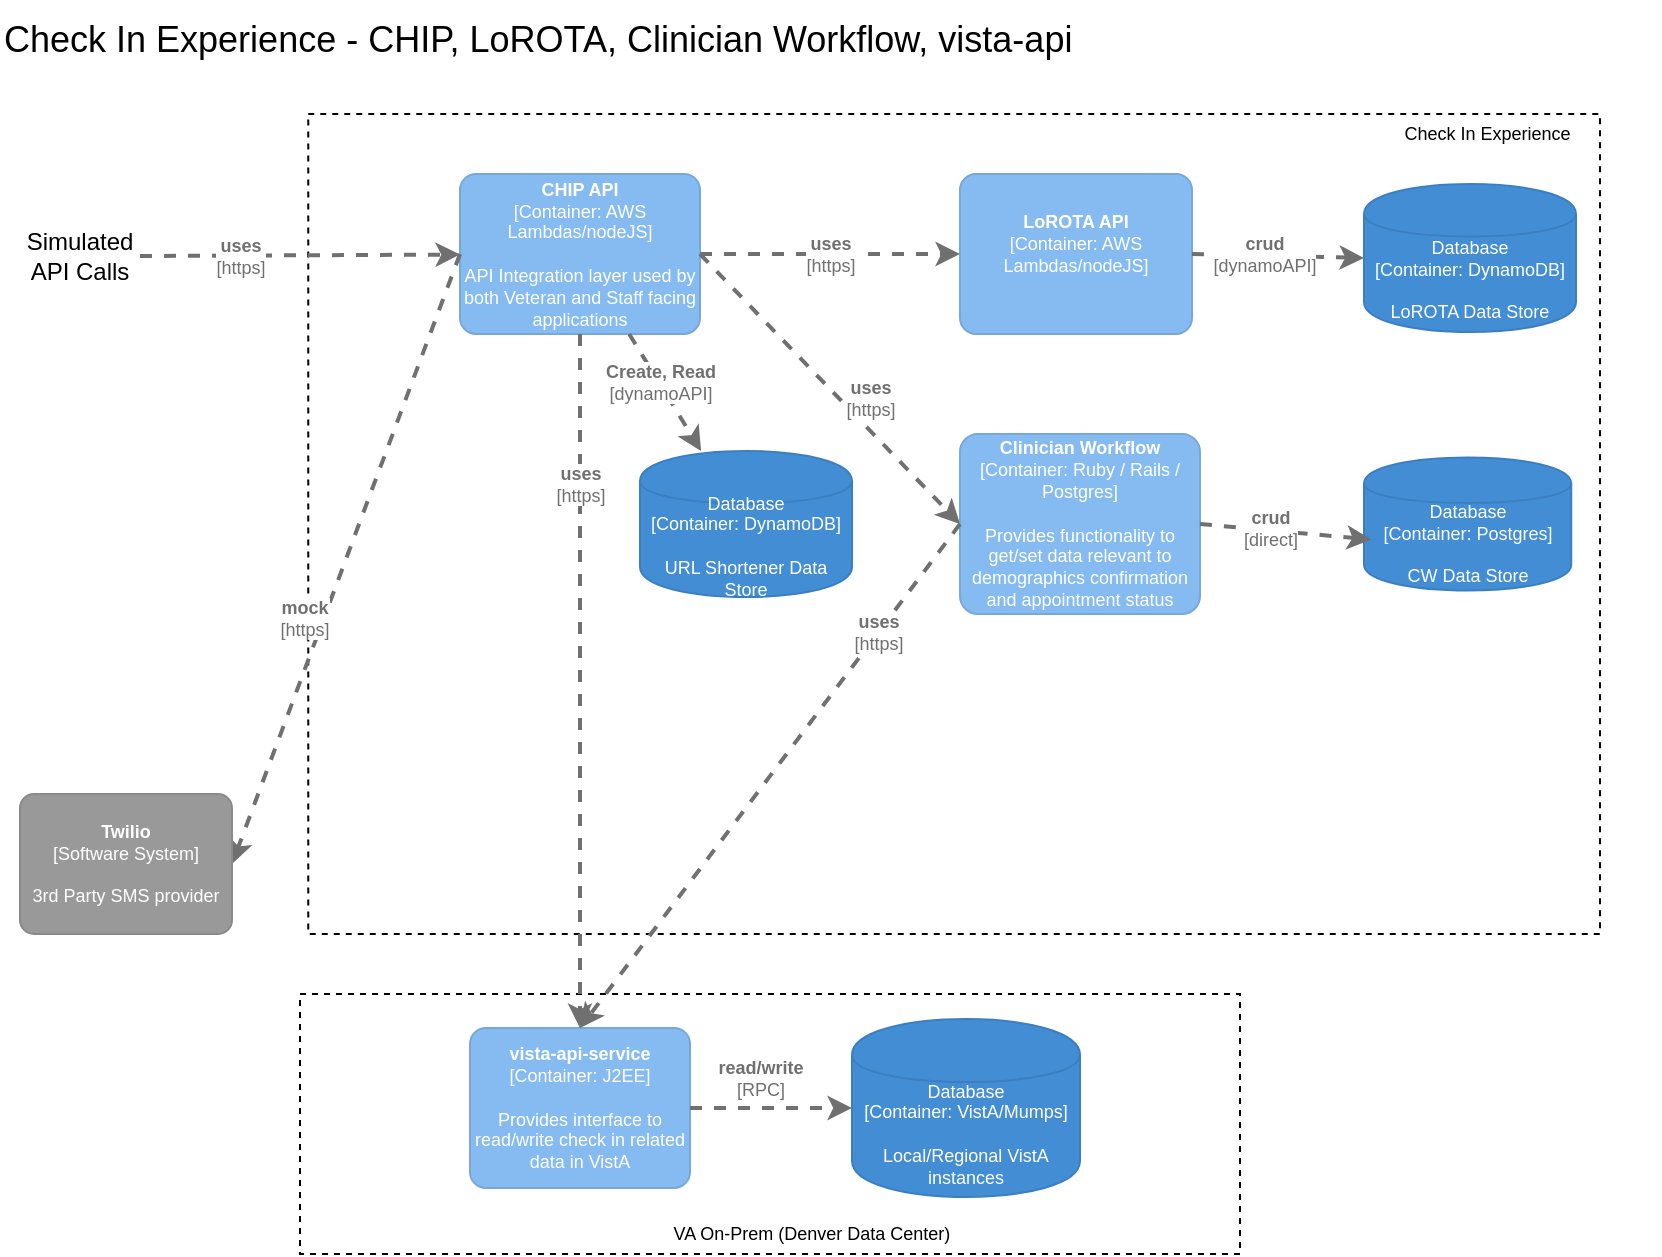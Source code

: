 <mxfile version="17.4.2" type="device" pages="2"><diagram id="0kmzMJJzeJOMZ-HE_vw-" name="container-diagram"><mxGraphModel dx="1106" dy="900" grid="1" gridSize="10" guides="1" tooltips="1" connect="1" arrows="1" fold="1" page="1" pageScale="1" pageWidth="850" pageHeight="1100" math="0" shadow="0"><root><mxCell id="0"/><mxCell id="1" parent="0"/><mxCell id="M__xR34WGRJQp1LNjwT0-2" value="" style="rounded=0;whiteSpace=wrap;html=1;dashed=1;fontSize=9;" parent="1" vertex="1"><mxGeometry x="194.13" y="70" width="645.87" height="410" as="geometry"/></mxCell><mxCell id="M__xR34WGRJQp1LNjwT0-4" value="" style="rounded=0;whiteSpace=wrap;html=1;dashed=1;fontSize=9;" parent="1" vertex="1"><mxGeometry x="190" y="510" width="470" height="130" as="geometry"/></mxCell><mxCell id="M__xR34WGRJQp1LNjwT0-5" value="&lt;font style=&quot;font-size: 18px&quot;&gt;Check In Experience - CHIP, LoROTA, Clinician Workflow, vista-api&lt;/font&gt;" style="text;html=1;strokeColor=none;fillColor=none;align=left;verticalAlign=middle;whiteSpace=wrap;rounded=0;dashed=1;" parent="1" vertex="1"><mxGeometry x="40" y="13" width="540" height="40" as="geometry"/></mxCell><mxCell id="M__xR34WGRJQp1LNjwT0-6" value="Check In Experience&amp;nbsp;" style="text;html=1;strokeColor=none;fillColor=none;align=center;verticalAlign=middle;whiteSpace=wrap;rounded=0;dashed=1;fontSize=9;" parent="1" vertex="1"><mxGeometry x="700" y="70" width="169.87" height="20" as="geometry"/></mxCell><object placeholders="1" c4Name="CHIP API" c4Type="Container" c4Technology="AWS Lambdas/nodeJS" c4Description="API Integration layer used by both Veteran and Staff facing applications" label="&lt;b style=&quot;font-size: 9px;&quot;&gt;%c4Name%&lt;/b&gt;&lt;div style=&quot;font-size: 9px;&quot;&gt;[%c4Type%: %c4Technology%]&lt;/div&gt;&lt;br style=&quot;font-size: 9px;&quot;&gt;&lt;div style=&quot;font-size: 9px;&quot;&gt;%c4Description%&lt;/div&gt;" link="data:page/id,PdkEBCP_D8CU_x1jGga0" id="M__xR34WGRJQp1LNjwT0-38"><mxCell style="rounded=1;whiteSpace=wrap;html=1;labelBackgroundColor=none;fillColor=#85BBF0;fontColor=#ffffff;align=center;arcSize=10;strokeColor=#78A8D8;metaEdit=1;metaData={&quot;c4Type&quot;:{&quot;editable&quot;:false}};points=[[0.25,0,0],[0.5,0,0],[0.75,0,0],[1,0.25,0],[1,0.5,0],[1,0.75,0],[0.75,1,0],[0.5,1,0],[0.25,1,0],[0,0.75,0],[0,0.5,0],[0,0.25,0]];fontSize=9;" parent="1" vertex="1"><mxGeometry x="270" y="100" width="120" height="80" as="geometry"/></mxCell></object><object placeholders="1" c4Name="LoROTA API" c4Type="Container" c4Technology="AWS Lambdas/nodeJS" c4Description="" label="&lt;b style=&quot;font-size: 9px;&quot;&gt;%c4Name%&lt;/b&gt;&lt;div style=&quot;font-size: 9px;&quot;&gt;[%c4Type%: %c4Technology%]&lt;/div&gt;&lt;br style=&quot;font-size: 9px;&quot;&gt;&lt;div style=&quot;font-size: 9px;&quot;&gt;%c4Description%&lt;/div&gt;" id="M__xR34WGRJQp1LNjwT0-39"><mxCell style="rounded=1;whiteSpace=wrap;html=1;labelBackgroundColor=none;fillColor=#85BBF0;fontColor=#ffffff;align=center;arcSize=10;strokeColor=#78A8D8;metaEdit=1;metaData={&quot;c4Type&quot;:{&quot;editable&quot;:false}};points=[[0.25,0,0],[0.5,0,0],[0.75,0,0],[1,0.25,0],[1,0.5,0],[1,0.75,0],[0.75,1,0],[0.5,1,0],[0.25,1,0],[0,0.75,0],[0,0.5,0],[0,0.25,0]];fontSize=9;" parent="1" vertex="1"><mxGeometry x="520.0" y="100" width="116" height="80" as="geometry"/></mxCell></object><object placeholders="1" c4Type="Relationship" c4Technology="https" c4Description="uses" label="&lt;div style=&quot;text-align: left; font-size: 9px;&quot;&gt;&lt;div style=&quot;text-align: center; font-size: 9px;&quot;&gt;&lt;b style=&quot;font-size: 9px;&quot;&gt;%c4Description%&lt;/b&gt;&lt;/div&gt;&lt;div style=&quot;text-align: center; font-size: 9px;&quot;&gt;[%c4Technology%]&lt;/div&gt;&lt;/div&gt;" id="M__xR34WGRJQp1LNjwT0-43"><mxCell style="edgeStyle=none;rounded=0;html=1;jettySize=auto;orthogonalLoop=1;strokeColor=#707070;strokeWidth=2;fontColor=#707070;jumpStyle=none;dashed=1;metaEdit=1;metaData={&quot;c4Type&quot;:{&quot;editable&quot;:false}};exitX=1;exitY=0.5;exitDx=0;exitDy=0;exitPerimeter=0;fontSize=9;entryX=0;entryY=0.5;entryDx=0;entryDy=0;entryPerimeter=0;" parent="1" source="M__xR34WGRJQp1LNjwT0-38" target="M__xR34WGRJQp1LNjwT0-39" edge="1"><mxGeometry width="160" relative="1" as="geometry"><mxPoint x="671" y="227" as="sourcePoint"/><mxPoint x="662" y="160" as="targetPoint"/></mxGeometry></mxCell></object><object placeholders="1" c4Type="Relationship" c4Technology="dynamoAPI" c4Description="crud" label="&lt;div style=&quot;text-align: left; font-size: 9px;&quot;&gt;&lt;div style=&quot;text-align: center; font-size: 9px;&quot;&gt;&lt;b style=&quot;font-size: 9px;&quot;&gt;%c4Description%&lt;/b&gt;&lt;/div&gt;&lt;div style=&quot;text-align: center; font-size: 9px;&quot;&gt;[%c4Technology%]&lt;/div&gt;&lt;/div&gt;" id="M__xR34WGRJQp1LNjwT0-46"><mxCell style="edgeStyle=none;rounded=0;html=1;jettySize=auto;orthogonalLoop=1;strokeColor=#707070;strokeWidth=2;fontColor=#707070;jumpStyle=none;dashed=1;metaEdit=1;metaData={&quot;c4Type&quot;:{&quot;editable&quot;:false}};exitX=1;exitY=0.5;exitDx=0;exitDy=0;exitPerimeter=0;fontSize=9;entryX=0;entryY=0.5;entryDx=0;entryDy=0;entryPerimeter=0;" parent="1" source="M__xR34WGRJQp1LNjwT0-39" edge="1" target="BrEtqzgOlHM09zUKhI5i-1"><mxGeometry x="-0.176" y="1" width="160" relative="1" as="geometry"><mxPoint x="341" y="417" as="sourcePoint"/><mxPoint x="671.093" y="220" as="targetPoint"/><mxPoint as="offset"/></mxGeometry></mxCell></object><mxCell id="M__xR34WGRJQp1LNjwT0-47" value="VA On-Prem (Denver Data Center)" style="text;html=1;strokeColor=none;fillColor=none;align=center;verticalAlign=middle;whiteSpace=wrap;rounded=0;dashed=1;fontSize=9;" parent="1" vertex="1"><mxGeometry x="356" y="620" width="180" height="20" as="geometry"/></mxCell><object placeholders="1" c4Type="Relationship" c4Technology="https" c4Description="mock" label="&lt;div style=&quot;text-align: left; font-size: 9px;&quot;&gt;&lt;div style=&quot;text-align: center; font-size: 9px;&quot;&gt;&lt;b style=&quot;font-size: 9px;&quot;&gt;%c4Description%&lt;/b&gt;&lt;/div&gt;&lt;div style=&quot;text-align: center; font-size: 9px;&quot;&gt;[%c4Technology%]&lt;/div&gt;&lt;/div&gt;" id="M__xR34WGRJQp1LNjwT0-50"><mxCell style="edgeStyle=none;rounded=0;html=1;jettySize=auto;orthogonalLoop=1;strokeColor=#707070;strokeWidth=2;fontColor=#707070;jumpStyle=none;dashed=1;metaEdit=1;metaData={&quot;c4Type&quot;:{&quot;editable&quot;:false}};exitX=0;exitY=0.5;exitDx=0;exitDy=0;exitPerimeter=0;fontSize=9;entryX=1;entryY=0.5;entryDx=0;entryDy=0;entryPerimeter=0;" parent="1" source="M__xR34WGRJQp1LNjwT0-38" target="M__xR34WGRJQp1LNjwT0-54" edge="1"><mxGeometry x="0.213" y="-9" width="160" relative="1" as="geometry"><mxPoint x="384" y="367" as="sourcePoint"/><mxPoint x="128" y="240" as="targetPoint"/><mxPoint as="offset"/></mxGeometry></mxCell></object><object placeholders="1" c4Name="vista-api-service" c4Type="Container" c4Technology="J2EE" c4Description="Provides interface to read/write check in related data in VistA" label="&lt;b style=&quot;font-size: 9px;&quot;&gt;%c4Name%&lt;/b&gt;&lt;div style=&quot;font-size: 9px;&quot;&gt;[%c4Type%: %c4Technology%]&lt;/div&gt;&lt;br style=&quot;font-size: 9px;&quot;&gt;&lt;div style=&quot;font-size: 9px;&quot;&gt;%c4Description%&lt;/div&gt;" id="M__xR34WGRJQp1LNjwT0-51"><mxCell style="rounded=1;whiteSpace=wrap;html=1;labelBackgroundColor=none;fillColor=#85BBF0;fontColor=#ffffff;align=center;arcSize=10;strokeColor=#78A8D8;metaEdit=1;metaData={&quot;c4Type&quot;:{&quot;editable&quot;:false}};points=[[0.25,0,0],[0.5,0,0],[0.75,0,0],[1,0.25,0],[1,0.5,0],[1,0.75,0],[0.75,1,0],[0.5,1,0],[0.25,1,0],[0,0.75,0],[0,0.5,0],[0,0.25,0]];fontSize=9;" parent="1" vertex="1"><mxGeometry x="275" y="527" width="110" height="80" as="geometry"/></mxCell></object><object placeholders="1" c4Type="Relationship" c4Technology="https" c4Description="uses" label="&lt;div style=&quot;text-align: left; font-size: 9px;&quot;&gt;&lt;div style=&quot;text-align: center; font-size: 9px;&quot;&gt;&lt;b style=&quot;font-size: 9px;&quot;&gt;%c4Description%&lt;/b&gt;&lt;/div&gt;&lt;div style=&quot;text-align: center; font-size: 9px;&quot;&gt;[%c4Technology%]&lt;/div&gt;&lt;/div&gt;" id="M__xR34WGRJQp1LNjwT0-52"><mxCell style="edgeStyle=none;rounded=0;html=1;jettySize=auto;orthogonalLoop=1;strokeColor=#707070;strokeWidth=2;fontColor=#707070;jumpStyle=none;dashed=1;metaEdit=1;metaData={&quot;c4Type&quot;:{&quot;editable&quot;:false}};exitX=0.5;exitY=1;exitDx=0;exitDy=0;exitPerimeter=0;entryX=0.5;entryY=0;entryDx=0;entryDy=0;entryPerimeter=0;fontSize=9;" parent="1" source="M__xR34WGRJQp1LNjwT0-38" target="M__xR34WGRJQp1LNjwT0-51" edge="1"><mxGeometry x="-0.568" width="160" relative="1" as="geometry"><mxPoint x="374" y="397" as="sourcePoint"/><mxPoint x="534" y="397" as="targetPoint"/><mxPoint as="offset"/></mxGeometry></mxCell></object><object placeholders="1" c4Name="Twilio" c4Type="Software System" c4Description="3rd Party SMS provider" label="&lt;b style=&quot;font-size: 9px;&quot;&gt;%c4Name%&lt;/b&gt;&lt;div style=&quot;font-size: 9px;&quot;&gt;[%c4Type%]&lt;/div&gt;&lt;br style=&quot;font-size: 9px;&quot;&gt;&lt;div style=&quot;font-size: 9px;&quot;&gt;%c4Description%&lt;/div&gt;" id="M__xR34WGRJQp1LNjwT0-54"><mxCell style="rounded=1;whiteSpace=wrap;html=1;labelBackgroundColor=none;fillColor=#999999;fontColor=#ffffff;align=center;arcSize=10;strokeColor=#8A8A8A;metaEdit=1;metaData={&quot;c4Type&quot;:{&quot;editable&quot;:false}};points=[[0.25,0,0],[0.5,0,0],[0.75,0,0],[1,0.25,0],[1,0.5,0],[1,0.75,0],[0.75,1,0],[0.5,1,0],[0.25,1,0],[0,0.75,0],[0,0.5,0],[0,0.25,0]];fontSize=9;" parent="1" vertex="1"><mxGeometry x="50" y="410" width="106" height="70" as="geometry"/></mxCell></object><object placeholders="1" c4Type="Database" c4Technology="VistA/Mumps" c4Description="Local/Regional VistA instances" label="%c4Type%&lt;div style=&quot;font-size: 9px;&quot;&gt;[Container:&amp;nbsp;%c4Technology%]&lt;/div&gt;&lt;br style=&quot;font-size: 9px;&quot;&gt;&lt;div style=&quot;font-size: 9px;&quot;&gt;%c4Description%&lt;/div&gt;" id="M__xR34WGRJQp1LNjwT0-57"><mxCell style="shape=cylinder;whiteSpace=wrap;html=1;boundedLbl=1;rounded=0;labelBackgroundColor=none;fillColor=#438DD5;fontSize=9;fontColor=#ffffff;align=center;strokeColor=#3C7FC0;metaEdit=1;points=[[0.5,0,0],[1,0.25,0],[1,0.5,0],[1,0.75,0],[0.5,1,0],[0,0.75,0],[0,0.5,0],[0,0.25,0]];metaData={&quot;c4Type&quot;:{&quot;editable&quot;:false}};" parent="1" vertex="1"><mxGeometry x="466" y="522.5" width="114" height="89" as="geometry"/></mxCell></object><object placeholders="1" c4Type="Relationship" c4Technology="RPC" c4Description="read/write" label="&lt;div style=&quot;text-align: left; font-size: 9px;&quot;&gt;&lt;div style=&quot;text-align: center; font-size: 9px;&quot;&gt;&lt;b style=&quot;font-size: 9px;&quot;&gt;%c4Description%&lt;/b&gt;&lt;/div&gt;&lt;div style=&quot;text-align: center; font-size: 9px;&quot;&gt;[%c4Technology%]&lt;/div&gt;&lt;/div&gt;" id="M__xR34WGRJQp1LNjwT0-58"><mxCell style="edgeStyle=none;rounded=0;html=1;jettySize=auto;orthogonalLoop=1;strokeColor=#707070;strokeWidth=2;fontColor=#707070;jumpStyle=none;dashed=1;metaEdit=1;metaData={&quot;c4Type&quot;:{&quot;editable&quot;:false}};exitX=1;exitY=0.5;exitDx=0;exitDy=0;exitPerimeter=0;fontSize=9;" parent="1" source="M__xR34WGRJQp1LNjwT0-51" target="M__xR34WGRJQp1LNjwT0-57" edge="1"><mxGeometry x="-0.141" y="15" width="160" relative="1" as="geometry"><mxPoint x="309.38" y="770" as="sourcePoint"/><mxPoint x="579.38" y="585" as="targetPoint"/><mxPoint as="offset"/></mxGeometry></mxCell></object><object placeholders="1" c4Type="Relationship" c4Technology="https" c4Description="uses" label="&lt;div style=&quot;text-align: left; font-size: 9px;&quot;&gt;&lt;div style=&quot;text-align: center; font-size: 9px;&quot;&gt;&lt;b style=&quot;font-size: 9px;&quot;&gt;%c4Description%&lt;/b&gt;&lt;/div&gt;&lt;div style=&quot;text-align: center; font-size: 9px;&quot;&gt;[%c4Technology%]&lt;/div&gt;&lt;/div&gt;" id="M__xR34WGRJQp1LNjwT0-60"><mxCell style="edgeStyle=none;rounded=0;html=1;jettySize=auto;orthogonalLoop=1;strokeColor=#707070;strokeWidth=2;fontColor=#707070;jumpStyle=none;dashed=1;metaEdit=1;metaData={&quot;c4Type&quot;:{&quot;editable&quot;:false}};fontSize=9;exitX=1;exitY=0.5;exitDx=0;exitDy=0;" parent="1" target="M__xR34WGRJQp1LNjwT0-38" edge="1" source="BrEtqzgOlHM09zUKhI5i-2"><mxGeometry x="-0.375" width="160" relative="1" as="geometry"><mxPoint x="100" y="275" as="sourcePoint"/><mxPoint x="516" y="254" as="targetPoint"/><mxPoint as="offset"/></mxGeometry></mxCell></object><object placeholders="1" c4Type="Database" c4Technology="DynamoDB" c4Description="URL Shortener Data Store" label="%c4Type%&lt;div style=&quot;font-size: 9px;&quot;&gt;[Container:&amp;nbsp;%c4Technology%]&lt;/div&gt;&lt;br style=&quot;font-size: 9px;&quot;&gt;&lt;div style=&quot;font-size: 9px;&quot;&gt;%c4Description%&lt;/div&gt;" id="LznG4ZyHE_eNYAOeojmU-1"><mxCell style="shape=cylinder;whiteSpace=wrap;html=1;boundedLbl=1;rounded=0;labelBackgroundColor=none;fillColor=#438DD5;fontSize=9;fontColor=#ffffff;align=center;strokeColor=#3C7FC0;metaEdit=1;points=[[0.5,0,0],[1,0.25,0],[1,0.5,0],[1,0.75,0],[0.5,1,0],[0,0.75,0],[0,0.5,0],[0,0.25,0]];metaData={&quot;c4Type&quot;:{&quot;editable&quot;:false}};" parent="1" vertex="1"><mxGeometry x="360" y="238.5" width="106" height="73" as="geometry"/></mxCell></object><object placeholders="1" c4Type="Relationship" c4Technology="dynamoAPI" c4Description="Create, Read" label="&lt;div style=&quot;text-align: left; font-size: 9px;&quot;&gt;&lt;div style=&quot;text-align: center; font-size: 9px;&quot;&gt;&lt;b style=&quot;font-size: 9px;&quot;&gt;%c4Description%&lt;/b&gt;&lt;/div&gt;&lt;div style=&quot;text-align: center; font-size: 9px;&quot;&gt;[%c4Technology%]&lt;/div&gt;&lt;/div&gt;" id="LznG4ZyHE_eNYAOeojmU-4"><mxCell style="edgeStyle=none;rounded=0;html=1;jettySize=auto;orthogonalLoop=1;strokeColor=#707070;strokeWidth=2;fontColor=#707070;jumpStyle=none;dashed=1;metaEdit=1;metaData={&quot;c4Type&quot;:{&quot;editable&quot;:false}};fontSize=9;" parent="1" source="M__xR34WGRJQp1LNjwT0-38" target="LznG4ZyHE_eNYAOeojmU-1" edge="1"><mxGeometry x="-0.176" y="1" width="160" relative="1" as="geometry"><mxPoint x="612" y="260" as="sourcePoint"/><mxPoint x="621.449" y="327" as="targetPoint"/><mxPoint as="offset"/></mxGeometry></mxCell></object><object placeholders="1" c4Name="Clinician Workflow" c4Type="Container" c4Technology="Ruby / Rails / Postgres" c4Description="Provides functionality to get/set data relevant to demographics confirmation and appointment status" label="&lt;b style=&quot;font-size: 9px;&quot;&gt;%c4Name%&lt;/b&gt;&lt;div style=&quot;font-size: 9px;&quot;&gt;[%c4Type%: %c4Technology%]&lt;/div&gt;&lt;br style=&quot;font-size: 9px;&quot;&gt;&lt;div style=&quot;font-size: 9px;&quot;&gt;%c4Description%&lt;/div&gt;" link="data:page/id,PdkEBCP_D8CU_x1jGga0" id="Gn8hdsJZ40udHxMq3nI0-1"><mxCell style="rounded=1;whiteSpace=wrap;html=1;labelBackgroundColor=none;fillColor=#85BBF0;fontColor=#ffffff;align=center;arcSize=10;strokeColor=#78A8D8;metaEdit=1;metaData={&quot;c4Type&quot;:{&quot;editable&quot;:false}};points=[[0.25,0,0],[0.5,0,0],[0.75,0,0],[1,0.25,0],[1,0.5,0],[1,0.75,0],[0.75,1,0],[0.5,1,0],[0.25,1,0],[0,0.75,0],[0,0.5,0],[0,0.25,0]];fontSize=9;" parent="1" vertex="1"><mxGeometry x="520" y="230" width="120" height="90" as="geometry"/></mxCell></object><object placeholders="1" c4Type="Relationship" c4Technology="https" c4Description="uses" label="&lt;div style=&quot;text-align: left; font-size: 9px;&quot;&gt;&lt;div style=&quot;text-align: center; font-size: 9px;&quot;&gt;&lt;b style=&quot;font-size: 9px;&quot;&gt;%c4Description%&lt;/b&gt;&lt;/div&gt;&lt;div style=&quot;text-align: center; font-size: 9px;&quot;&gt;[%c4Technology%]&lt;/div&gt;&lt;/div&gt;" id="Gn8hdsJZ40udHxMq3nI0-7"><mxCell style="edgeStyle=none;rounded=0;html=1;jettySize=auto;orthogonalLoop=1;strokeColor=#707070;strokeWidth=2;fontColor=#707070;jumpStyle=none;dashed=1;metaEdit=1;metaData={&quot;c4Type&quot;:{&quot;editable&quot;:false}};entryX=0;entryY=0.5;entryDx=0;entryDy=0;entryPerimeter=0;exitX=1;exitY=0.5;exitDx=0;exitDy=0;exitPerimeter=0;fontSize=9;startArrow=none;startFill=0;" parent="1" source="M__xR34WGRJQp1LNjwT0-38" target="Gn8hdsJZ40udHxMq3nI0-1" edge="1"><mxGeometry x="0.179" y="11" width="160" relative="1" as="geometry"><mxPoint x="396.38" y="536" as="sourcePoint"/><mxPoint x="470" y="330" as="targetPoint"/><mxPoint as="offset"/></mxGeometry></mxCell></object><object placeholders="1" c4Type="Database" c4Technology="Postgres" c4Description="CW Data Store" label="%c4Type%&lt;div style=&quot;font-size: 9px;&quot;&gt;[Container:&amp;nbsp;%c4Technology%]&lt;/div&gt;&lt;br style=&quot;font-size: 9px;&quot;&gt;&lt;div style=&quot;font-size: 9px;&quot;&gt;%c4Description%&lt;/div&gt;" id="Gn8hdsJZ40udHxMq3nI0-9"><mxCell style="shape=cylinder;whiteSpace=wrap;html=1;boundedLbl=1;rounded=0;labelBackgroundColor=none;fillColor=#438DD5;fontSize=9;fontColor=#ffffff;align=center;strokeColor=#3C7FC0;metaEdit=1;points=[[0.5,0,0],[1,0.25,0],[1,0.5,0],[1,0.75,0],[0.5,1,0],[0,0.75,0],[0,0.5,0],[0,0.25,0]];metaData={&quot;c4Type&quot;:{&quot;editable&quot;:false}};" parent="1" vertex="1"><mxGeometry x="722" y="241.75" width="103.62" height="66.5" as="geometry"/></mxCell></object><object placeholders="1" c4Type="Relationship" c4Technology="direct" c4Description="crud" label="&lt;div style=&quot;text-align: left; font-size: 9px;&quot;&gt;&lt;div style=&quot;text-align: center; font-size: 9px;&quot;&gt;&lt;b style=&quot;font-size: 9px;&quot;&gt;%c4Description%&lt;/b&gt;&lt;/div&gt;&lt;div style=&quot;text-align: center; font-size: 9px;&quot;&gt;[%c4Technology%]&lt;/div&gt;&lt;/div&gt;" id="Gn8hdsJZ40udHxMq3nI0-16"><mxCell style="edgeStyle=none;rounded=0;html=1;jettySize=auto;orthogonalLoop=1;strokeColor=#707070;strokeWidth=2;fontColor=#707070;jumpStyle=none;dashed=1;metaEdit=1;metaData={&quot;c4Type&quot;:{&quot;editable&quot;:false}};fontSize=9;exitX=1;exitY=0.5;exitDx=0;exitDy=0;exitPerimeter=0;entryX=0.035;entryY=0.617;entryDx=0;entryDy=0;entryPerimeter=0;" parent="1" source="Gn8hdsJZ40udHxMq3nI0-1" target="Gn8hdsJZ40udHxMq3nI0-9" edge="1"><mxGeometry x="-0.176" y="1" width="160" relative="1" as="geometry"><mxPoint x="589.84" y="391.504" as="sourcePoint"/><mxPoint x="733.78" y="434.36" as="targetPoint"/><mxPoint as="offset"/></mxGeometry></mxCell></object><object placeholders="1" c4Type="Relationship" c4Technology="https" c4Description="uses" label="&lt;div style=&quot;text-align: left; font-size: 9px;&quot;&gt;&lt;div style=&quot;text-align: center; font-size: 9px;&quot;&gt;&lt;b style=&quot;font-size: 9px;&quot;&gt;%c4Description%&lt;/b&gt;&lt;/div&gt;&lt;div style=&quot;text-align: center; font-size: 9px;&quot;&gt;[%c4Technology%]&lt;/div&gt;&lt;/div&gt;" id="ikyaf_jZhNOlY1NQI-32-4"><mxCell style="edgeStyle=none;rounded=0;html=1;jettySize=auto;orthogonalLoop=1;strokeColor=#707070;strokeWidth=2;fontColor=#707070;jumpStyle=none;dashed=1;metaEdit=1;metaData={&quot;c4Type&quot;:{&quot;editable&quot;:false}};exitX=0;exitY=0.5;exitDx=0;exitDy=0;exitPerimeter=0;entryX=0.5;entryY=0;entryDx=0;entryDy=0;entryPerimeter=0;fontSize=9;" parent="1" source="Gn8hdsJZ40udHxMq3nI0-1" target="M__xR34WGRJQp1LNjwT0-51" edge="1"><mxGeometry x="-0.568" width="160" relative="1" as="geometry"><mxPoint x="380" y="425.5" as="sourcePoint"/><mxPoint x="380.04" y="527" as="targetPoint"/><mxPoint as="offset"/></mxGeometry></mxCell></object><object placeholders="1" c4Type="Database" c4Technology="DynamoDB" c4Description="LoROTA Data Store" label="%c4Type%&lt;div style=&quot;font-size: 9px;&quot;&gt;[Container:&amp;nbsp;%c4Technology%]&lt;/div&gt;&lt;br style=&quot;font-size: 9px;&quot;&gt;&lt;div style=&quot;font-size: 9px;&quot;&gt;%c4Description%&lt;/div&gt;" id="BrEtqzgOlHM09zUKhI5i-1"><mxCell style="shape=cylinder;whiteSpace=wrap;html=1;boundedLbl=1;rounded=0;labelBackgroundColor=none;fillColor=#438DD5;fontSize=9;fontColor=#ffffff;align=center;strokeColor=#3C7FC0;metaEdit=1;points=[[0.5,0,0],[1,0.25,0],[1,0.5,0],[1,0.75,0],[0.5,1,0],[0,0.75,0],[0,0.5,0],[0,0.25,0]];metaData={&quot;c4Type&quot;:{&quot;editable&quot;:false}};" vertex="1" parent="1"><mxGeometry x="722" y="105" width="106" height="74" as="geometry"/></mxCell></object><mxCell id="BrEtqzgOlHM09zUKhI5i-2" value="Simulated API Calls" style="text;html=1;strokeColor=none;fillColor=none;align=center;verticalAlign=middle;whiteSpace=wrap;rounded=0;" vertex="1" parent="1"><mxGeometry x="50" y="126" width="60" height="30" as="geometry"/></mxCell></root></mxGraphModel></diagram><diagram id="PdkEBCP_D8CU_x1jGga0" name="CHIP-Component-Diagram"><mxGraphModel dx="1799" dy="1220" grid="1" gridSize="10" guides="1" tooltips="1" connect="1" arrows="1" fold="1" page="1" pageScale="1" pageWidth="850" pageHeight="1100" math="0" shadow="0"><root><mxCell id="bq_Tjl5DXfXFqc5ah46k-0"/><mxCell id="bq_Tjl5DXfXFqc5ah46k-1" parent="bq_Tjl5DXfXFqc5ah46k-0"/><mxCell id="qF7ay8xb9gY_R86L2vVn-1" value="" style="group;fontSize=16;" parent="bq_Tjl5DXfXFqc5ah46k-1" vertex="1" connectable="0"><mxGeometry x="50" y="40" width="770" height="750" as="geometry"/></mxCell><mxCell id="qF7ay8xb9gY_R86L2vVn-2" value="" style="rounded=0;whiteSpace=wrap;html=1;dashed=1;" parent="qF7ay8xb9gY_R86L2vVn-1" vertex="1"><mxGeometry x="250" y="60" width="250" height="690" as="geometry"/></mxCell><mxCell id="qF7ay8xb9gY_R86L2vVn-3" value="&lt;font style=&quot;font-size: 18px&quot;&gt;Component Diagram for Check In Experience - CHIP&lt;/font&gt;" style="text;html=1;strokeColor=none;fillColor=none;align=left;verticalAlign=middle;whiteSpace=wrap;rounded=0;dashed=1;" parent="qF7ay8xb9gY_R86L2vVn-1" vertex="1"><mxGeometry width="540" height="40" as="geometry"/></mxCell><mxCell id="qF7ay8xb9gY_R86L2vVn-4" value="Check In integration Point (CHIP)&amp;nbsp;" style="text;html=1;strokeColor=none;fillColor=none;align=center;verticalAlign=middle;whiteSpace=wrap;rounded=0;dashed=1;fontSize=16;" parent="qF7ay8xb9gY_R86L2vVn-1" vertex="1"><mxGeometry x="250" y="70" width="250.38" height="20" as="geometry"/></mxCell><object placeholders="1" c4Name="VETS-API" c4Type="Container" c4Technology="Ruby / Rails / Postgres" c4Description="Provides digital check in functionality via RESTful API" label="&lt;b&gt;%c4Name%&lt;/b&gt;&lt;div&gt;[%c4Type%: %c4Technology%]&lt;/div&gt;&lt;br&gt;&lt;div&gt;%c4Description%&lt;/div&gt;" id="qF7ay8xb9gY_R86L2vVn-5"><mxCell style="rounded=1;whiteSpace=wrap;html=1;labelBackgroundColor=none;fillColor=#85BBF0;fontColor=#ffffff;align=center;arcSize=10;strokeColor=#78A8D8;metaEdit=1;metaData={&quot;c4Type&quot;:{&quot;editable&quot;:false}};points=[[0.25,0,0],[0.5,0,0],[0.75,0,0],[1,0.25,0],[1,0.5,0],[1,0.75,0],[0.75,1,0],[0.5,1,0],[0.25,1,0],[0,0.75,0],[0,0.5,0],[0,0.25,0]];" parent="qF7ay8xb9gY_R86L2vVn-1" vertex="1"><mxGeometry x="610" y="395" width="160" height="110.0" as="geometry"/></mxCell></object><object placeholders="1" c4Name="LoROTA API" c4Type="Container" c4Technology="AWS Lambdas/nodeJS" c4Description="Provides secure temporary cache to share data between applications" label="&lt;b&gt;%c4Name%&lt;/b&gt;&lt;div&gt;[%c4Type%: %c4Technology%]&lt;/div&gt;&lt;br&gt;&lt;div&gt;%c4Description%&lt;/div&gt;" id="qF7ay8xb9gY_R86L2vVn-6"><mxCell style="rounded=1;whiteSpace=wrap;html=1;labelBackgroundColor=none;fillColor=#85BBF0;fontColor=#ffffff;align=center;arcSize=10;strokeColor=#78A8D8;metaEdit=1;metaData={&quot;c4Type&quot;:{&quot;editable&quot;:false}};points=[[0.25,0,0],[0.5,0,0],[0.75,0,0],[1,0.25,0],[1,0.5,0],[1,0.75,0],[0.75,1,0],[0.5,1,0],[0.25,1,0],[0,0.75,0],[0,0.5,0],[0,0.25,0]];" parent="qF7ay8xb9gY_R86L2vVn-1" vertex="1"><mxGeometry x="11" y="460" width="160" height="110.0" as="geometry"/></mxCell></object><object placeholders="1" c4Type="Relationship" c4Technology="https" c4Description="POST" label="&lt;div style=&quot;text-align: left&quot;&gt;&lt;div style=&quot;text-align: center&quot;&gt;&lt;b&gt;%c4Description%&lt;/b&gt;&lt;/div&gt;&lt;div style=&quot;text-align: center&quot;&gt;[%c4Technology%]&lt;/div&gt;&lt;/div&gt;" id="qF7ay8xb9gY_R86L2vVn-7"><mxCell style="edgeStyle=none;rounded=0;html=1;jettySize=auto;orthogonalLoop=1;strokeColor=#707070;strokeWidth=2;fontColor=#707070;jumpStyle=none;dashed=1;metaEdit=1;metaData={&quot;c4Type&quot;:{&quot;editable&quot;:false}};exitX=0;exitY=0.25;exitDx=0;exitDy=0;exitPerimeter=0;entryX=1;entryY=0.5;entryDx=0;entryDy=0;entryPerimeter=0;" parent="qF7ay8xb9gY_R86L2vVn-1" source="qF7ay8xb9gY_R86L2vVn-5" target="qF7ay8xb9gY_R86L2vVn-13" edge="1"><mxGeometry x="-0.402" y="11" width="160" relative="1" as="geometry"><mxPoint x="397" y="486" as="sourcePoint"/><mxPoint x="700" y="490" as="targetPoint"/><mxPoint as="offset"/></mxGeometry></mxCell></object><object placeholders="1" c4Type="Relationship" c4Technology="https" c4Description="POST" label="&lt;div style=&quot;text-align: left&quot;&gt;&lt;div style=&quot;text-align: center&quot;&gt;&lt;b&gt;%c4Description%&lt;/b&gt;&lt;/div&gt;&lt;div style=&quot;text-align: center&quot;&gt;[%c4Technology%]&lt;/div&gt;&lt;/div&gt;" id="qF7ay8xb9gY_R86L2vVn-8"><mxCell style="edgeStyle=none;rounded=0;html=1;entryX=1;entryY=0.5;jettySize=auto;orthogonalLoop=1;strokeColor=#707070;strokeWidth=2;fontColor=#707070;jumpStyle=none;dashed=1;metaEdit=1;metaData={&quot;c4Type&quot;:{&quot;editable&quot;:false}};entryDx=0;entryDy=0;entryPerimeter=0;exitX=0;exitY=0.5;exitDx=0;exitDy=0;exitPerimeter=0;" parent="qF7ay8xb9gY_R86L2vVn-1" source="qF7ay8xb9gY_R86L2vVn-12" target="qF7ay8xb9gY_R86L2vVn-6" edge="1"><mxGeometry width="160" relative="1" as="geometry"><mxPoint x="100" y="750" as="sourcePoint"/><mxPoint x="807" y="440" as="targetPoint"/></mxGeometry></mxCell></object><object placeholders="1" c4Name="Twilio" c4Type="Software System" c4Description="3rd Party SMS provider" label="&lt;b&gt;%c4Name%&lt;/b&gt;&lt;div&gt;[%c4Type%]&lt;/div&gt;&lt;br&gt;&lt;div&gt;%c4Description%&lt;/div&gt;" id="qF7ay8xb9gY_R86L2vVn-9"><mxCell style="rounded=1;whiteSpace=wrap;html=1;labelBackgroundColor=none;fillColor=#999999;fontColor=#ffffff;align=center;arcSize=10;strokeColor=#8A8A8A;metaEdit=1;metaData={&quot;c4Type&quot;:{&quot;editable&quot;:false}};points=[[0.25,0,0],[0.5,0,0],[0.75,0,0],[1,0.25,0],[1,0.5,0],[1,0.75,0],[0.75,1,0],[0.5,1,0],[0.25,1,0],[0,0.75,0],[0,0.5,0],[0,0.25,0]];" parent="qF7ay8xb9gY_R86L2vVn-1" vertex="1"><mxGeometry x="11" y="280" width="160" height="110.0" as="geometry"/></mxCell></object><object placeholders="1" c4Name="initiateCheckIn" c4Type="Component" c4Technology="NodeJS Lambda" c4Description="Receives data from VeText, validates, sends payload to LoROTA and sends SMS to Veteran&#10;&#10;POST /initiate-checkin" label="&lt;b&gt;%c4Name%&lt;/b&gt;&lt;div&gt;[%c4Type%: %c4Technology%]&lt;/div&gt;&lt;br&gt;&lt;div&gt;%c4Description%&lt;/div&gt;" id="qF7ay8xb9gY_R86L2vVn-10"><mxCell style="rounded=1;whiteSpace=wrap;html=1;labelBackgroundColor=none;fillColor=#438DD5;fontColor=#ffffff;align=center;arcSize=10;strokeColor=#3C7FC0;metaEdit=1;metaData={&quot;c4Type&quot;:{&quot;editable&quot;:false}};points=[[0.25,0,0],[0.5,0,0],[0.75,0,0],[1,0.25,0],[1,0.5,0],[1,0.75,0],[0.75,1,0],[0.5,1,0],[0.25,1,0],[0,0.75,0],[0,0.5,0],[0,0.25,0]];" parent="qF7ay8xb9gY_R86L2vVn-1" vertex="1"><mxGeometry x="270" y="100" width="208" height="140" as="geometry"/></mxCell></object><object placeholders="1" c4Type="Relationship" c4Technology="https" c4Description="POST" label="&lt;div style=&quot;text-align: left&quot;&gt;&lt;div style=&quot;text-align: center&quot;&gt;&lt;b&gt;%c4Description%&lt;/b&gt;&lt;/div&gt;&lt;div style=&quot;text-align: center&quot;&gt;[%c4Technology%]&lt;/div&gt;&lt;/div&gt;" id="qF7ay8xb9gY_R86L2vVn-11"><mxCell style="edgeStyle=none;rounded=0;html=1;jettySize=auto;orthogonalLoop=1;strokeColor=#707070;strokeWidth=2;fontColor=#707070;jumpStyle=none;dashed=1;metaEdit=1;metaData={&quot;c4Type&quot;:{&quot;editable&quot;:false}};exitX=0;exitY=0.75;exitDx=0;exitDy=0;exitPerimeter=0;" parent="qF7ay8xb9gY_R86L2vVn-1" source="qF7ay8xb9gY_R86L2vVn-10" target="qF7ay8xb9gY_R86L2vVn-9" edge="1"><mxGeometry x="0.526" y="-11" width="160" relative="1" as="geometry"><mxPoint x="290" y="440" as="sourcePoint"/><mxPoint x="100" y="540" as="targetPoint"/><mxPoint as="offset"/></mxGeometry></mxCell></object><object placeholders="1" c4Name="refreshAppointments" c4Type="Component" c4Technology="NodeJS Lambda" c4Description="Provides functionality to fetch the latest appointment data from VistA and send to Lorota&#10;&#10;POST /refresh-appointments/{UUID}" label="&lt;b&gt;%c4Name%&lt;/b&gt;&lt;div&gt;[%c4Type%: %c4Technology%]&lt;/div&gt;&lt;br&gt;&lt;div&gt;%c4Description%&lt;/div&gt;" id="qF7ay8xb9gY_R86L2vVn-12"><mxCell style="rounded=1;whiteSpace=wrap;html=1;labelBackgroundColor=none;fillColor=#438DD5;fontColor=#ffffff;align=center;arcSize=10;strokeColor=#3C7FC0;metaEdit=1;metaData={&quot;c4Type&quot;:{&quot;editable&quot;:false}};points=[[0.25,0,0],[0.5,0,0],[0.75,0,0],[1,0.25,0],[1,0.5,0],[1,0.75,0],[0.75,1,0],[0.5,1,0],[0.25,1,0],[0,0.75,0],[0,0.5,0],[0,0.25,0]];" parent="qF7ay8xb9gY_R86L2vVn-1" vertex="1"><mxGeometry x="270" y="420" width="208" height="140" as="geometry"/></mxCell></object><object placeholders="1" c4Name="token" c4Type="Component" c4Technology="NodeJS Lambda" c4Description="Authenticates application API KEY and returns an Access Token&#10;&#10;POST /token " label="&lt;b&gt;%c4Name%&lt;/b&gt;&lt;div&gt;[%c4Type%: %c4Technology%]&lt;/div&gt;&lt;br&gt;&lt;div&gt;%c4Description%&lt;/div&gt;" id="qF7ay8xb9gY_R86L2vVn-13"><mxCell style="rounded=1;whiteSpace=wrap;html=1;labelBackgroundColor=none;fillColor=#438DD5;fontColor=#ffffff;align=center;arcSize=10;strokeColor=#3C7FC0;metaEdit=1;metaData={&quot;c4Type&quot;:{&quot;editable&quot;:false}};points=[[0.25,0,0],[0.5,0,0],[0.75,0,0],[1,0.25,0],[1,0.5,0],[1,0.75,0],[0.75,1,0],[0.5,1,0],[0.25,1,0],[0,0.75,0],[0,0.5,0],[0,0.25,0]];" parent="qF7ay8xb9gY_R86L2vVn-1" vertex="1"><mxGeometry x="270" y="260" width="208" height="140" as="geometry"/></mxCell></object><object placeholders="1" c4Name="checkIn" c4Type="Component" c4Technology="NodeJS Lambda" c4Description="Provides endpoint and functionality to check a Veteran in to an appointment&#10;&#10;POST /actions/check-in/{UUID}" label="&lt;b&gt;%c4Name%&lt;/b&gt;&lt;div&gt;[%c4Type%: %c4Technology%]&lt;/div&gt;&lt;br&gt;&lt;div&gt;%c4Description%&lt;/div&gt;" id="qF7ay8xb9gY_R86L2vVn-14"><mxCell style="rounded=1;whiteSpace=wrap;html=1;labelBackgroundColor=none;fillColor=#438DD5;fontColor=#ffffff;align=center;arcSize=10;strokeColor=#3C7FC0;metaEdit=1;metaData={&quot;c4Type&quot;:{&quot;editable&quot;:false}};points=[[0.25,0,0],[0.5,0,0],[0.75,0,0],[1,0.25,0],[1,0.5,0],[1,0.75,0],[0.75,1,0],[0.5,1,0],[0.25,1,0],[0,0.75,0],[0,0.5,0],[0,0.25,0]];" parent="qF7ay8xb9gY_R86L2vVn-1" vertex="1"><mxGeometry x="270" y="580" width="208" height="140" as="geometry"/></mxCell></object><object placeholders="1" c4Name="VA On-Prem API and Datastore" c4Type="Software System" c4Description="Provides functionality for accessing legacy VistA systems and SMS management" label="&lt;b&gt;%c4Name%&lt;/b&gt;&lt;div&gt;[%c4Type%]&lt;/div&gt;&lt;br&gt;&lt;div&gt;%c4Description%&lt;/div&gt;" id="qF7ay8xb9gY_R86L2vVn-15"><mxCell style="rounded=1;whiteSpace=wrap;html=1;labelBackgroundColor=none;fillColor=#1168BD;fontColor=#ffffff;align=center;arcSize=10;strokeColor=#1168BD;metaEdit=1;metaData={&quot;c4Type&quot;:{&quot;editable&quot;:false}};points=[[0.25,0,0],[0.5,0,0],[0.75,0,0],[1,0.25,0],[1,0.5,0],[1,0.75,0],[0.75,1,0],[0.5,1,0],[0.25,1,0],[0,0.75,0],[0,0.5,0],[0,0.25,0]];dashed=1;" parent="qF7ay8xb9gY_R86L2vVn-1" vertex="1"><mxGeometry y="100" width="182" height="120" as="geometry"/></mxCell></object><object placeholders="1" c4Type="Relationship" c4Technology="https" c4Description="POST" label="&lt;div style=&quot;text-align: left&quot;&gt;&lt;div style=&quot;text-align: center&quot;&gt;&lt;b&gt;%c4Description%&lt;/b&gt;&lt;/div&gt;&lt;div style=&quot;text-align: center&quot;&gt;[%c4Technology%]&lt;/div&gt;&lt;/div&gt;" id="qF7ay8xb9gY_R86L2vVn-16"><mxCell style="edgeStyle=none;rounded=0;html=1;jettySize=auto;orthogonalLoop=1;strokeColor=#707070;strokeWidth=2;fontColor=#707070;jumpStyle=none;dashed=1;metaEdit=1;metaData={&quot;c4Type&quot;:{&quot;editable&quot;:false}};exitX=1.005;exitY=0.575;exitDx=0;exitDy=0;exitPerimeter=0;entryX=0;entryY=0.5;entryDx=0;entryDy=0;entryPerimeter=0;" parent="qF7ay8xb9gY_R86L2vVn-1" source="qF7ay8xb9gY_R86L2vVn-15" target="qF7ay8xb9gY_R86L2vVn-13" edge="1"><mxGeometry x="-0.539" y="3" width="160" relative="1" as="geometry"><mxPoint x="300" y="380" as="sourcePoint"/><mxPoint x="460" y="380" as="targetPoint"/><mxPoint as="offset"/></mxGeometry></mxCell></object><object placeholders="1" c4Type="Relationship" c4Technology="https" c4Description="POST" label="&lt;div style=&quot;text-align: left&quot;&gt;&lt;div style=&quot;text-align: center&quot;&gt;&lt;b&gt;%c4Description%&lt;/b&gt;&lt;/div&gt;&lt;div style=&quot;text-align: center&quot;&gt;[%c4Technology%]&lt;/div&gt;&lt;/div&gt;" id="qF7ay8xb9gY_R86L2vVn-17"><mxCell style="edgeStyle=none;rounded=0;html=1;entryX=0.963;entryY=0;jettySize=auto;orthogonalLoop=1;strokeColor=#707070;strokeWidth=2;fontColor=#707070;jumpStyle=none;dashed=1;metaEdit=1;metaData={&quot;c4Type&quot;:{&quot;editable&quot;:false}};exitX=0.006;exitY=0.958;exitDx=0;exitDy=0;exitPerimeter=0;entryDx=0;entryDy=0;entryPerimeter=0;" parent="qF7ay8xb9gY_R86L2vVn-1" source="qF7ay8xb9gY_R86L2vVn-10" target="qF7ay8xb9gY_R86L2vVn-6" edge="1"><mxGeometry x="0.459" y="14" width="160" relative="1" as="geometry"><mxPoint x="300" y="470" as="sourcePoint"/><mxPoint x="460" y="470" as="targetPoint"/><mxPoint y="1" as="offset"/></mxGeometry></mxCell></object><object placeholders="1" c4Type="Relationship" c4Technology="https" c4Description="POST" label="&lt;div style=&quot;text-align: left&quot;&gt;&lt;div style=&quot;text-align: center&quot;&gt;&lt;b&gt;%c4Description%&lt;/b&gt;&lt;/div&gt;&lt;div style=&quot;text-align: center&quot;&gt;[%c4Technology%]&lt;/div&gt;&lt;/div&gt;" id="qF7ay8xb9gY_R86L2vVn-18"><mxCell style="edgeStyle=none;rounded=0;html=1;entryX=1;entryY=0.5;jettySize=auto;orthogonalLoop=1;strokeColor=#707070;strokeWidth=2;fontColor=#707070;jumpStyle=none;dashed=1;metaEdit=1;metaData={&quot;c4Type&quot;:{&quot;editable&quot;:false}};exitX=0;exitY=0.5;exitDx=0;exitDy=0;exitPerimeter=0;entryDx=0;entryDy=0;entryPerimeter=0;" parent="qF7ay8xb9gY_R86L2vVn-1" source="qF7ay8xb9gY_R86L2vVn-5" target="qF7ay8xb9gY_R86L2vVn-12" edge="1"><mxGeometry x="-0.372" y="-6" width="160" relative="1" as="geometry"><mxPoint x="300" y="470" as="sourcePoint"/><mxPoint x="460" y="470" as="targetPoint"/><mxPoint as="offset"/></mxGeometry></mxCell></object><object placeholders="1" c4Type="Relationship" c4Technology="https" c4Description="POST" label="&lt;div style=&quot;text-align: left&quot;&gt;&lt;div style=&quot;text-align: center&quot;&gt;&lt;b&gt;%c4Description%&lt;/b&gt;&lt;/div&gt;&lt;div style=&quot;text-align: center&quot;&gt;[%c4Technology%]&lt;/div&gt;&lt;/div&gt;" id="qF7ay8xb9gY_R86L2vVn-19"><mxCell style="edgeStyle=none;rounded=0;html=1;jettySize=auto;orthogonalLoop=1;strokeColor=#707070;strokeWidth=2;fontColor=#707070;jumpStyle=none;dashed=1;metaEdit=1;metaData={&quot;c4Type&quot;:{&quot;editable&quot;:false}};exitX=1;exitY=0.25;exitDx=0;exitDy=0;exitPerimeter=0;entryX=0;entryY=0.25;entryDx=0;entryDy=0;entryPerimeter=0;" parent="qF7ay8xb9gY_R86L2vVn-1" source="qF7ay8xb9gY_R86L2vVn-15" target="qF7ay8xb9gY_R86L2vVn-10" edge="1"><mxGeometry x="-0.356" width="160" relative="1" as="geometry"><mxPoint x="438" y="670" as="sourcePoint"/><mxPoint x="550" y="680" as="targetPoint"/><mxPoint as="offset"/></mxGeometry></mxCell></object><object placeholders="1" c4Type="Relationship" c4Technology="https" c4Description="POST" label="&lt;div style=&quot;text-align: left&quot;&gt;&lt;div style=&quot;text-align: center&quot;&gt;&lt;b&gt;%c4Description%&lt;/b&gt;&lt;/div&gt;&lt;div style=&quot;text-align: center&quot;&gt;[%c4Technology%]&lt;/div&gt;&lt;/div&gt;" id="qF7ay8xb9gY_R86L2vVn-20"><mxCell style="edgeStyle=none;rounded=0;html=1;entryX=1;entryY=0.5;jettySize=auto;orthogonalLoop=1;strokeColor=#707070;strokeWidth=2;fontColor=#707070;jumpStyle=none;dashed=1;metaEdit=1;metaData={&quot;c4Type&quot;:{&quot;editable&quot;:false}};exitX=0;exitY=0.75;exitDx=0;exitDy=0;exitPerimeter=0;entryDx=0;entryDy=0;entryPerimeter=0;" parent="qF7ay8xb9gY_R86L2vVn-1" source="qF7ay8xb9gY_R86L2vVn-5" target="qF7ay8xb9gY_R86L2vVn-14" edge="1"><mxGeometry x="-0.265" y="4" width="160" relative="1" as="geometry"><mxPoint x="580" y="395" as="sourcePoint"/><mxPoint x="462" y="460" as="targetPoint"/><mxPoint as="offset"/></mxGeometry></mxCell></object></root></mxGraphModel></diagram></mxfile>